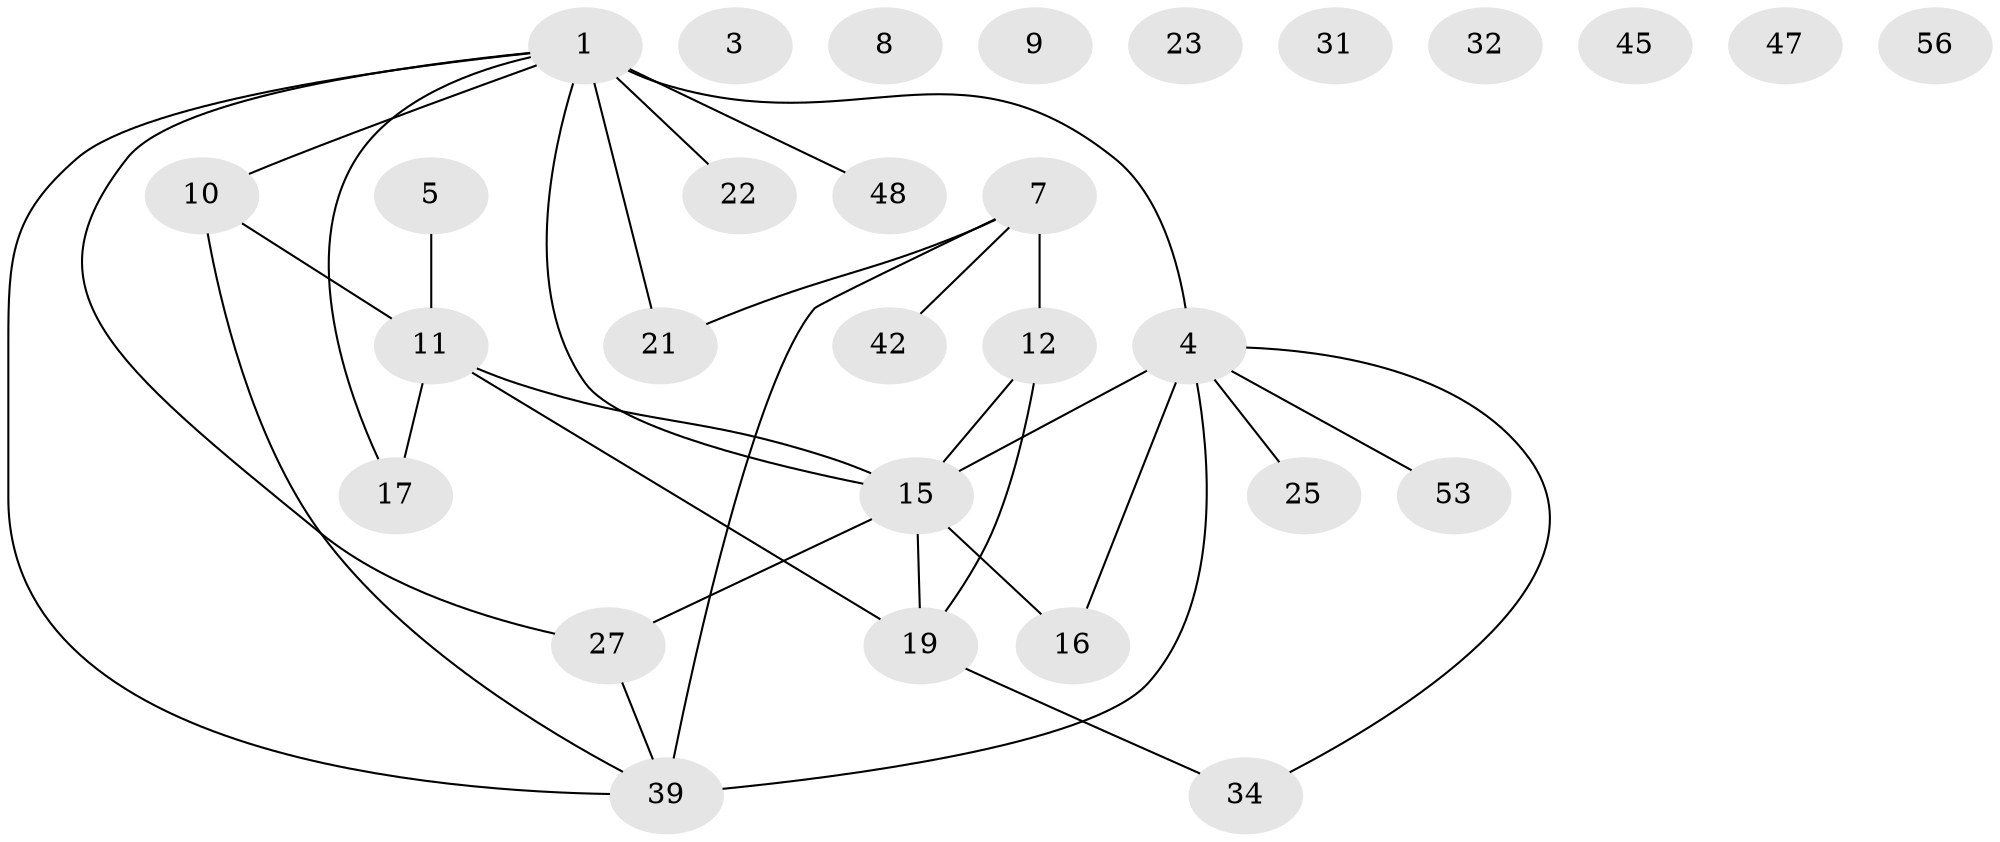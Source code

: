 // original degree distribution, {5: 0.07017543859649122, 0: 0.10526315789473684, 3: 0.12280701754385964, 1: 0.22807017543859648, 4: 0.10526315789473684, 2: 0.3333333333333333, 6: 0.03508771929824561}
// Generated by graph-tools (version 1.1) at 2025/12/03/09/25 04:12:57]
// undirected, 29 vertices, 32 edges
graph export_dot {
graph [start="1"]
  node [color=gray90,style=filled];
  1 [super="+2"];
  3;
  4 [super="+35+6+24"];
  5;
  7 [super="+18+28"];
  8 [super="+36"];
  9 [super="+37"];
  10 [super="+13"];
  11 [super="+30+44"];
  12 [super="+26"];
  15 [super="+52+20"];
  16;
  17;
  19 [super="+57"];
  21 [super="+43"];
  22;
  23;
  25;
  27 [super="+49"];
  31;
  32 [super="+40"];
  34;
  39 [super="+51"];
  42;
  45;
  47;
  48;
  53;
  56;
  1 -- 10;
  1 -- 27;
  1 -- 39;
  1 -- 48;
  1 -- 17;
  1 -- 21 [weight=2];
  1 -- 22;
  1 -- 15;
  1 -- 4;
  4 -- 25;
  4 -- 15 [weight=2];
  4 -- 16;
  4 -- 34;
  4 -- 53;
  4 -- 39 [weight=2];
  5 -- 11;
  7 -- 12;
  7 -- 39;
  7 -- 42 [weight=2];
  7 -- 21;
  10 -- 11;
  10 -- 39;
  11 -- 17;
  11 -- 19;
  11 -- 15;
  12 -- 19;
  12 -- 15;
  15 -- 27;
  15 -- 16;
  15 -- 19;
  19 -- 34;
  27 -- 39;
}
